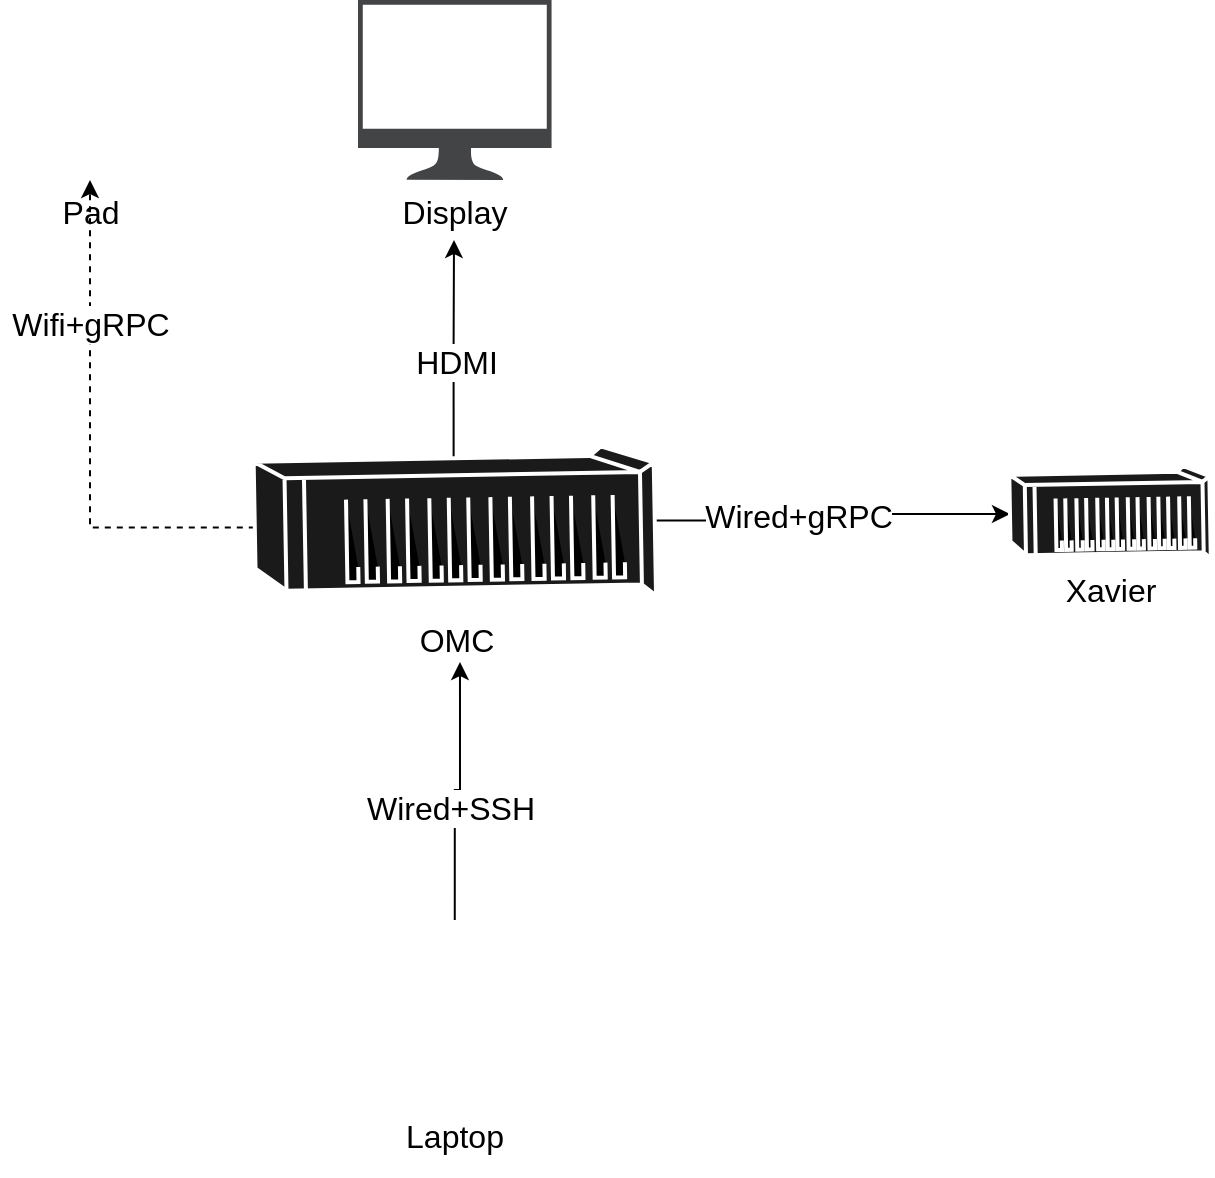 <mxfile version="13.11.0" type="github">
  <diagram id="WI9T0HZ2pTsCkuznbFz-" name="Page-1">
    <mxGraphModel dx="1595" dy="1166" grid="1" gridSize="10" guides="1" tooltips="1" connect="1" arrows="1" fold="1" page="1" pageScale="1" pageWidth="1169" pageHeight="827" math="0" shadow="0">
      <root>
        <mxCell id="0" />
        <mxCell id="1" parent="0" />
        <mxCell id="NeMDavBhTuvBt24PEzFU-9" style="edgeStyle=orthogonalEdgeStyle;rounded=0;orthogonalLoop=1;jettySize=auto;html=1;exitX=0.5;exitY=0;exitDx=0;exitDy=0;fontSize=16;entryX=0.532;entryY=1.05;entryDx=0;entryDy=0;entryPerimeter=0;" parent="1" source="NeMDavBhTuvBt24PEzFU-1" target="NeMDavBhTuvBt24PEzFU-15" edge="1">
          <mxGeometry relative="1" as="geometry" />
        </mxCell>
        <mxCell id="NeMDavBhTuvBt24PEzFU-20" value="Wired+SSH" style="edgeLabel;html=1;align=center;verticalAlign=middle;resizable=0;points=[];fontSize=16;fontFamily=Helvetica;fontColor=#000000;" parent="NeMDavBhTuvBt24PEzFU-9" vertex="1" connectable="0">
          <mxGeometry x="-0.149" y="3" relative="1" as="geometry">
            <mxPoint as="offset" />
          </mxGeometry>
        </mxCell>
        <mxCell id="NeMDavBhTuvBt24PEzFU-1" value="" style="shape=image;html=1;verticalAlign=top;verticalLabelPosition=bottom;labelBackgroundColor=#ffffff;imageAspect=0;image=https://cdn0.iconfinder.com/data/icons/devices-42/512/Laptop-128.png;fontSize=16;spacing=0;labelBorderColor=none;aspect=fixed;" parent="1" vertex="1">
          <mxGeometry x="443.39" y="470" width="128" height="128" as="geometry" />
        </mxCell>
        <mxCell id="NeMDavBhTuvBt24PEzFU-5" value="&lt;span style=&quot;font-size: 16px&quot;&gt;Pad&lt;/span&gt;" style="shape=image;html=1;verticalAlign=top;verticalLabelPosition=bottom;labelBackgroundColor=#ffffff;imageAspect=0;aspect=fixed;image=https://cdn2.iconfinder.com/data/icons/pinpoint-interface-ii/48/device-tablet-128.png" parent="1" vertex="1">
          <mxGeometry x="280" y="10" width="90" height="90" as="geometry" />
        </mxCell>
        <mxCell id="NeMDavBhTuvBt24PEzFU-7" value="Display" style="pointerEvents=1;shadow=0;dashed=0;html=1;strokeColor=none;fillColor=#434445;aspect=fixed;labelPosition=center;verticalLabelPosition=bottom;verticalAlign=top;align=center;outlineConnect=0;shape=mxgraph.vvd.monitor;fontSize=16;" parent="1" vertex="1">
          <mxGeometry x="459" y="10" width="96.78" height="90" as="geometry" />
        </mxCell>
        <mxCell id="NeMDavBhTuvBt24PEzFU-11" style="edgeStyle=orthogonalEdgeStyle;rounded=0;orthogonalLoop=1;jettySize=auto;html=1;exitX=0.94;exitY=0.5;exitDx=0;exitDy=0;exitPerimeter=0;fontSize=16;" parent="1" source="NeMDavBhTuvBt24PEzFU-8" edge="1">
          <mxGeometry relative="1" as="geometry">
            <mxPoint x="507" y="130" as="targetPoint" />
          </mxGeometry>
        </mxCell>
        <mxCell id="NeMDavBhTuvBt24PEzFU-12" value="HDMI" style="edgeLabel;html=1;align=center;verticalAlign=middle;resizable=0;points=[];fontSize=16;" parent="NeMDavBhTuvBt24PEzFU-11" vertex="1" connectable="0">
          <mxGeometry x="0.277" y="3" relative="1" as="geometry">
            <mxPoint x="2.99" y="21.4" as="offset" />
          </mxGeometry>
        </mxCell>
        <mxCell id="NeMDavBhTuvBt24PEzFU-13" style="edgeStyle=orthogonalEdgeStyle;rounded=0;orthogonalLoop=1;jettySize=auto;html=1;exitX=0.5;exitY=0;exitDx=0;exitDy=0;exitPerimeter=0;entryX=0.5;entryY=1;entryDx=0;entryDy=0;dashed=1;" parent="1" source="NeMDavBhTuvBt24PEzFU-8" target="NeMDavBhTuvBt24PEzFU-5" edge="1">
          <mxGeometry relative="1" as="geometry">
            <Array as="points">
              <mxPoint x="408" y="273" />
              <mxPoint x="325" y="273" />
            </Array>
          </mxGeometry>
        </mxCell>
        <mxCell id="NeMDavBhTuvBt24PEzFU-14" value="Wifi+gRPC" style="edgeLabel;html=1;align=center;verticalAlign=middle;resizable=0;points=[];fontSize=16;" parent="NeMDavBhTuvBt24PEzFU-13" vertex="1" connectable="0">
          <mxGeometry x="-0.282" relative="1" as="geometry">
            <mxPoint y="-92.1" as="offset" />
          </mxGeometry>
        </mxCell>
        <mxCell id="NeMDavBhTuvBt24PEzFU-18" style="edgeStyle=orthogonalEdgeStyle;rounded=0;orthogonalLoop=1;jettySize=auto;html=1;exitX=0.5;exitY=1;exitDx=0;exitDy=0;exitPerimeter=0;fontFamily=Helvetica;fontSize=24;fontColor=#000000;" parent="1" source="NeMDavBhTuvBt24PEzFU-8" target="NeMDavBhTuvBt24PEzFU-16" edge="1">
          <mxGeometry relative="1" as="geometry" />
        </mxCell>
        <mxCell id="NeMDavBhTuvBt24PEzFU-19" value="Wired+gRPC" style="edgeLabel;html=1;align=center;verticalAlign=middle;resizable=0;points=[];fontSize=16;fontFamily=Helvetica;fontColor=#000000;" parent="NeMDavBhTuvBt24PEzFU-18" vertex="1" connectable="0">
          <mxGeometry x="-0.21" y="3" relative="1" as="geometry">
            <mxPoint as="offset" />
          </mxGeometry>
        </mxCell>
        <mxCell id="NeMDavBhTuvBt24PEzFU-8" value="" style="shape=mxgraph.cisco.computers_and_peripherals.ibm_tower;html=1;pointerEvents=1;dashed=0;strokeColor=#ffffff;strokeWidth=2;verticalLabelPosition=bottom;verticalAlign=top;align=center;outlineConnect=0;rotatable=1;rotation=-91;fillColor=#1A1A1A;" parent="1" vertex="1">
          <mxGeometry x="469.88" y="172" width="75.01" height="200" as="geometry" />
        </mxCell>
        <mxCell id="NeMDavBhTuvBt24PEzFU-15" value="OMC" style="text;html=1;align=center;verticalAlign=middle;resizable=0;points=[];autosize=1;fontSize=16;fontFamily=Helvetica;fontStyle=0;labelBackgroundColor=#ffffff;" parent="1" vertex="1">
          <mxGeometry x="483.39" y="320" width="50" height="20" as="geometry" />
        </mxCell>
        <mxCell id="NeMDavBhTuvBt24PEzFU-16" value="" style="shape=mxgraph.cisco.computers_and_peripherals.ibm_tower;html=1;pointerEvents=1;dashed=0;strokeColor=#ffffff;strokeWidth=2;verticalLabelPosition=bottom;verticalAlign=top;align=center;outlineConnect=0;rotatable=1;rotation=-91;fillColor=#1A1A1A;" parent="1" vertex="1">
          <mxGeometry x="811.61" y="217" width="46.78" height="100" as="geometry" />
        </mxCell>
        <mxCell id="NeMDavBhTuvBt24PEzFU-17" value="Xavier" style="text;html=1;align=center;verticalAlign=middle;resizable=0;points=[];autosize=1;fontSize=16;fontFamily=Helvetica;fontStyle=0;labelBackgroundColor=#ffffff;" parent="1" vertex="1">
          <mxGeometry x="805" y="295" width="60" height="20" as="geometry" />
        </mxCell>
        <mxCell id="NeMDavBhTuvBt24PEzFU-21" value="Laptop" style="text;html=1;align=center;verticalAlign=middle;resizable=0;points=[];autosize=1;fontSize=16;fontFamily=Helvetica;fontStyle=0;labelBackgroundColor=#ffffff;" parent="1" vertex="1">
          <mxGeometry x="472.39" y="568" width="70" height="20" as="geometry" />
        </mxCell>
      </root>
    </mxGraphModel>
  </diagram>
</mxfile>
